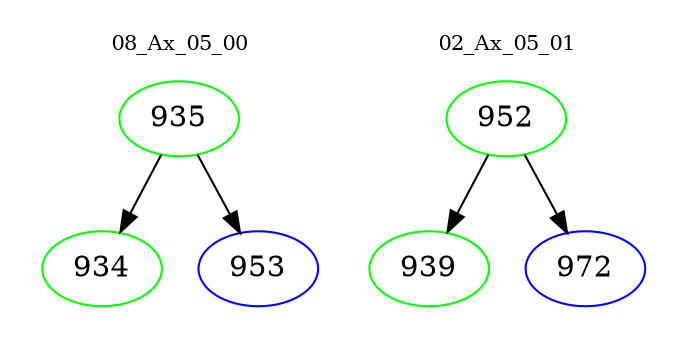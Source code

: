 digraph{
subgraph cluster_0 {
color = white
label = "08_Ax_05_00";
fontsize=10;
T0_935 [label="935", color="green"]
T0_935 -> T0_934 [color="black"]
T0_934 [label="934", color="green"]
T0_935 -> T0_953 [color="black"]
T0_953 [label="953", color="blue"]
}
subgraph cluster_1 {
color = white
label = "02_Ax_05_01";
fontsize=10;
T1_952 [label="952", color="green"]
T1_952 -> T1_939 [color="black"]
T1_939 [label="939", color="green"]
T1_952 -> T1_972 [color="black"]
T1_972 [label="972", color="blue"]
}
}

